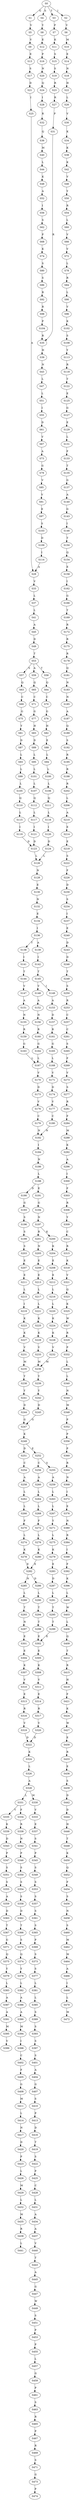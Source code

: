 strict digraph  {
	S0 -> S1 [ label = G ];
	S0 -> S2 [ label = I ];
	S0 -> S3 [ label = T ];
	S0 -> S4 [ label = S ];
	S1 -> S5 [ label = V ];
	S2 -> S6 [ label = V ];
	S3 -> S7 [ label = P ];
	S4 -> S8 [ label = Y ];
	S5 -> S9 [ label = V ];
	S6 -> S10 [ label = M ];
	S7 -> S11 [ label = K ];
	S8 -> S12 [ label = E ];
	S9 -> S13 [ label = E ];
	S10 -> S14 [ label = E ];
	S11 -> S15 [ label = S ];
	S12 -> S16 [ label = P ];
	S13 -> S17 [ label = S ];
	S14 -> S18 [ label = N ];
	S15 -> S19 [ label = S ];
	S16 -> S20 [ label = N ];
	S17 -> S21 [ label = D ];
	S18 -> S22 [ label = H ];
	S19 -> S23 [ label = R ];
	S20 -> S24 [ label = Q ];
	S21 -> S25 [ label = I ];
	S22 -> S26 [ label = L ];
	S23 -> S27 [ label = R ];
	S24 -> S28 [ label = I ];
	S25 -> S29 [ label = A ];
	S26 -> S30 [ label = V ];
	S27 -> S31 [ label = P ];
	S28 -> S32 [ label = R ];
	S29 -> S33 [ label = V ];
	S30 -> S34 [ label = K ];
	S31 -> S35 [ label = R ];
	S32 -> S36 [ label = Q ];
	S33 -> S37 [ label = L ];
	S34 -> S38 [ label = K ];
	S35 -> S39 [ label = H ];
	S36 -> S40 [ label = M ];
	S37 -> S41 [ label = L ];
	S38 -> S42 [ label = K ];
	S39 -> S43 [ label = N ];
	S40 -> S44 [ label = L ];
	S41 -> S45 [ label = A ];
	S42 -> S46 [ label = V ];
	S43 -> S47 [ label = L ];
	S44 -> S48 [ label = K ];
	S45 -> S49 [ label = D ];
	S46 -> S50 [ label = Y ];
	S47 -> S51 [ label = L ];
	S48 -> S52 [ label = A ];
	S49 -> S53 [ label = T ];
	S50 -> S54 [ label = R ];
	S51 -> S55 [ label = I ];
	S52 -> S56 [ label = I ];
	S53 -> S57 [ label = S ];
	S53 -> S58 [ label = T ];
	S53 -> S59 [ label = A ];
	S54 -> S60 [ label = L ];
	S55 -> S61 [ label = D ];
	S56 -> S62 [ label = S ];
	S57 -> S63 [ label = Q ];
	S58 -> S64 [ label = Q ];
	S59 -> S65 [ label = Q ];
	S60 -> S66 [ label = V ];
	S61 -> S67 [ label = V ];
	S62 -> S68 [ label = P ];
	S63 -> S69 [ label = C ];
	S64 -> S70 [ label = C ];
	S65 -> S71 [ label = C ];
	S66 -> S72 [ label = V ];
	S67 -> S73 [ label = A ];
	S68 -> S74 [ label = K ];
	S69 -> S75 [ label = G ];
	S70 -> S76 [ label = G ];
	S71 -> S77 [ label = G ];
	S72 -> S78 [ label = L ];
	S73 -> S79 [ label = G ];
	S74 -> S80 [ label = S ];
	S75 -> S81 [ label = Y ];
	S76 -> S82 [ label = H ];
	S77 -> S83 [ label = H ];
	S78 -> S84 [ label = R ];
	S79 -> S85 [ label = V ];
	S80 -> S86 [ label = S ];
	S81 -> S87 [ label = D ];
	S82 -> S88 [ label = E ];
	S83 -> S89 [ label = D ];
	S84 -> S90 [ label = L ];
	S85 -> S91 [ label = V ];
	S86 -> S92 [ label = R ];
	S87 -> S93 [ label = L ];
	S88 -> S94 [ label = L ];
	S89 -> S95 [ label = L ];
	S90 -> S96 [ label = V ];
	S91 -> S97 [ label = E ];
	S92 -> S98 [ label = R ];
	S93 -> S99 [ label = L ];
	S94 -> S100 [ label = L ];
	S95 -> S101 [ label = L ];
	S96 -> S102 [ label = K ];
	S97 -> S103 [ label = S ];
	S98 -> S104 [ label = P ];
	S99 -> S105 [ label = L ];
	S100 -> S106 [ label = L ];
	S101 -> S107 [ label = L ];
	S102 -> S108 [ label = S ];
	S103 -> S109 [ label = D ];
	S104 -> S35 [ label = R ];
	S105 -> S110 [ label = Q ];
	S106 -> S111 [ label = Q ];
	S107 -> S112 [ label = Q ];
	S108 -> S113 [ label = Y ];
	S109 -> S114 [ label = I ];
	S110 -> S115 [ label = L ];
	S111 -> S116 [ label = L ];
	S112 -> S117 [ label = L ];
	S113 -> S118 [ label = R ];
	S114 -> S29 [ label = A ];
	S115 -> S119 [ label = I ];
	S116 -> S120 [ label = I ];
	S117 -> S121 [ label = I ];
	S118 -> S122 [ label = T ];
	S119 -> S123 [ label = D ];
	S120 -> S124 [ label = D ];
	S121 -> S123 [ label = D ];
	S122 -> S125 [ label = E ];
	S123 -> S126 [ label = L ];
	S124 -> S126 [ label = L ];
	S125 -> S127 [ label = G ];
	S126 -> S128 [ label = N ];
	S127 -> S129 [ label = E ];
	S128 -> S130 [ label = E ];
	S129 -> S131 [ label = L ];
	S130 -> S132 [ label = N ];
	S131 -> S133 [ label = F ];
	S132 -> S134 [ label = E ];
	S133 -> S135 [ label = T ];
	S134 -> S136 [ label = I ];
	S135 -> S137 [ label = G ];
	S136 -> S138 [ label = T ];
	S136 -> S139 [ label = A ];
	S137 -> S140 [ label = A ];
	S138 -> S141 [ label = I ];
	S139 -> S142 [ label = I ];
	S140 -> S143 [ label = G ];
	S141 -> S144 [ label = T ];
	S142 -> S145 [ label = T ];
	S143 -> S146 [ label = I ];
	S144 -> S147 [ label = V ];
	S145 -> S148 [ label = V ];
	S145 -> S149 [ label = I ];
	S146 -> S150 [ label = T ];
	S147 -> S151 [ label = A ];
	S148 -> S152 [ label = A ];
	S149 -> S153 [ label = A ];
	S150 -> S154 [ label = Q ];
	S151 -> S155 [ label = N ];
	S152 -> S156 [ label = N ];
	S153 -> S157 [ label = D ];
	S154 -> S158 [ label = E ];
	S155 -> S159 [ label = R ];
	S156 -> S160 [ label = R ];
	S157 -> S161 [ label = R ];
	S158 -> S162 [ label = I ];
	S159 -> S163 [ label = G ];
	S160 -> S164 [ label = G ];
	S161 -> S165 [ label = G ];
	S162 -> S166 [ label = G ];
	S163 -> S167 [ label = L ];
	S164 -> S167 [ label = L ];
	S165 -> S168 [ label = L ];
	S166 -> S169 [ label = T ];
	S167 -> S170 [ label = V ];
	S168 -> S171 [ label = V ];
	S169 -> S172 [ label = R ];
	S170 -> S173 [ label = D ];
	S171 -> S174 [ label = D ];
	S172 -> S175 [ label = R ];
	S173 -> S176 [ label = V ];
	S174 -> S177 [ label = V ];
	S175 -> S178 [ label = R ];
	S176 -> S179 [ label = C ];
	S177 -> S180 [ label = C ];
	S178 -> S181 [ label = Q ];
	S179 -> S182 [ label = N ];
	S180 -> S182 [ label = N ];
	S181 -> S183 [ label = N ];
	S182 -> S184 [ label = I ];
	S183 -> S185 [ label = N ];
	S184 -> S186 [ label = N ];
	S185 -> S187 [ label = A ];
	S186 -> S188 [ label = L ];
	S187 -> S189 [ label = Q ];
	S188 -> S190 [ label = D ];
	S188 -> S191 [ label = E ];
	S189 -> S192 [ label = S ];
	S190 -> S193 [ label = G ];
	S191 -> S194 [ label = G ];
	S192 -> S195 [ label = R ];
	S193 -> S196 [ label = S ];
	S194 -> S197 [ label = N ];
	S195 -> S198 [ label = R ];
	S196 -> S199 [ label = S ];
	S197 -> S200 [ label = K ];
	S197 -> S201 [ label = R ];
	S198 -> S202 [ label = R ];
	S199 -> S203 [ label = S ];
	S200 -> S204 [ label = K ];
	S201 -> S205 [ label = N ];
	S202 -> S206 [ label = L ];
	S203 -> S207 [ label = E ];
	S204 -> S208 [ label = E ];
	S205 -> S209 [ label = E ];
	S206 -> S210 [ label = A ];
	S207 -> S211 [ label = E ];
	S208 -> S212 [ label = E ];
	S209 -> S213 [ label = E ];
	S210 -> S214 [ label = E ];
	S211 -> S215 [ label = L ];
	S212 -> S216 [ label = L ];
	S213 -> S217 [ label = L ];
	S214 -> S218 [ label = E ];
	S215 -> S219 [ label = I ];
	S216 -> S220 [ label = L ];
	S217 -> S221 [ label = L ];
	S218 -> S222 [ label = S ];
	S219 -> S223 [ label = K ];
	S220 -> S224 [ label = K ];
	S221 -> S225 [ label = K ];
	S222 -> S226 [ label = F ];
	S223 -> S227 [ label = K ];
	S224 -> S228 [ label = K ];
	S225 -> S229 [ label = K ];
	S226 -> S230 [ label = D ];
	S227 -> S231 [ label = V ];
	S228 -> S232 [ label = V ];
	S229 -> S233 [ label = V ];
	S230 -> S234 [ label = S ];
	S231 -> S235 [ label = M ];
	S232 -> S236 [ label = M ];
	S233 -> S236 [ label = M ];
	S234 -> S237 [ label = I ];
	S235 -> S238 [ label = Y ];
	S236 -> S239 [ label = Y ];
	S237 -> S240 [ label = E ];
	S238 -> S241 [ label = Y ];
	S239 -> S242 [ label = Y ];
	S240 -> S243 [ label = D ];
	S241 -> S244 [ label = D ];
	S242 -> S245 [ label = D ];
	S243 -> S246 [ label = D ];
	S244 -> S247 [ label = G ];
	S245 -> S247 [ label = G ];
	S246 -> S248 [ label = T ];
	S247 -> S249 [ label = K ];
	S248 -> S250 [ label = S ];
	S249 -> S251 [ label = D ];
	S249 -> S252 [ label = E ];
	S250 -> S253 [ label = R ];
	S251 -> S254 [ label = C ];
	S252 -> S255 [ label = S ];
	S252 -> S256 [ label = C ];
	S253 -> S257 [ label = C ];
	S254 -> S258 [ label = A ];
	S255 -> S259 [ label = A ];
	S256 -> S260 [ label = A ];
	S257 -> S261 [ label = C ];
	S258 -> S262 [ label = L ];
	S259 -> S263 [ label = L ];
	S260 -> S264 [ label = L ];
	S261 -> S265 [ label = S ];
	S262 -> S266 [ label = L ];
	S263 -> S267 [ label = L ];
	S264 -> S268 [ label = L ];
	S265 -> S269 [ label = F ];
	S266 -> S270 [ label = F ];
	S267 -> S271 [ label = Y ];
	S268 -> S272 [ label = F ];
	S269 -> S273 [ label = V ];
	S270 -> S274 [ label = L ];
	S271 -> S275 [ label = L ];
	S272 -> S276 [ label = L ];
	S273 -> S277 [ label = S ];
	S274 -> S278 [ label = K ];
	S275 -> S279 [ label = K ];
	S276 -> S280 [ label = K ];
	S277 -> S281 [ label = R ];
	S278 -> S282 [ label = E ];
	S279 -> S283 [ label = E ];
	S280 -> S282 [ label = E ];
	S281 -> S284 [ label = F ];
	S282 -> S285 [ label = N ];
	S282 -> S286 [ label = D ];
	S283 -> S287 [ label = D ];
	S284 -> S288 [ label = M ];
	S285 -> S289 [ label = L ];
	S286 -> S290 [ label = L ];
	S287 -> S291 [ label = L ];
	S288 -> S292 [ label = K ];
	S289 -> S293 [ label = T ];
	S290 -> S294 [ label = T ];
	S291 -> S295 [ label = T ];
	S292 -> S296 [ label = A ];
	S293 -> S297 [ label = N ];
	S294 -> S298 [ label = T ];
	S295 -> S299 [ label = T ];
	S296 -> S300 [ label = I ];
	S297 -> S301 [ label = E ];
	S298 -> S302 [ label = E ];
	S299 -> S302 [ label = E ];
	S300 -> S303 [ label = F ];
	S301 -> S304 [ label = E ];
	S302 -> S305 [ label = E ];
	S303 -> S306 [ label = R ];
	S304 -> S307 [ label = K ];
	S305 -> S308 [ label = K ];
	S306 -> S309 [ label = Y ];
	S307 -> S310 [ label = V ];
	S308 -> S311 [ label = V ];
	S309 -> S312 [ label = C ];
	S310 -> S313 [ label = E ];
	S311 -> S314 [ label = E ];
	S312 -> S315 [ label = R ];
	S313 -> S316 [ label = R ];
	S314 -> S317 [ label = R ];
	S315 -> S318 [ label = K ];
	S316 -> S319 [ label = V ];
	S317 -> S320 [ label = V ];
	S318 -> S321 [ label = V ];
	S319 -> S322 [ label = D ];
	S320 -> S322 [ label = D ];
	S321 -> S323 [ label = Q ];
	S322 -> S324 [ label = K ];
	S323 -> S325 [ label = K ];
	S324 -> S326 [ label = L ];
	S325 -> S327 [ label = W ];
	S326 -> S328 [ label = A ];
	S327 -> S329 [ label = R ];
	S328 -> S330 [ label = M ];
	S328 -> S331 [ label = L ];
	S329 -> S332 [ label = P ];
	S330 -> S333 [ label = V ];
	S331 -> S334 [ label = F ];
	S331 -> S335 [ label = Y ];
	S332 -> S336 [ label = L ];
	S333 -> S337 [ label = E ];
	S334 -> S338 [ label = R ];
	S335 -> S339 [ label = K ];
	S336 -> S340 [ label = L ];
	S337 -> S341 [ label = S ];
	S338 -> S342 [ label = N ];
	S339 -> S343 [ label = D ];
	S340 -> S344 [ label = N ];
	S341 -> S345 [ label = P ];
	S342 -> S346 [ label = P ];
	S343 -> S347 [ label = P ];
	S344 -> S348 [ label = M ];
	S345 -> S349 [ label = S ];
	S346 -> S350 [ label = S ];
	S347 -> S351 [ label = S ];
	S348 -> S352 [ label = P ];
	S349 -> S353 [ label = S ];
	S350 -> S354 [ label = S ];
	S351 -> S355 [ label = S ];
	S352 -> S356 [ label = P ];
	S353 -> S357 [ label = S ];
	S354 -> S358 [ label = S ];
	S355 -> S359 [ label = A ];
	S356 -> S360 [ label = P ];
	S357 -> S361 [ label = S ];
	S358 -> S362 [ label = D ];
	S359 -> S363 [ label = D ];
	S360 -> S364 [ label = R ];
	S361 -> S365 [ label = S ];
	S362 -> S366 [ label = T ];
	S363 -> S367 [ label = T ];
	S364 -> S368 [ label = N ];
	S365 -> S369 [ label = P ];
	S366 -> S370 [ label = S ];
	S367 -> S371 [ label = G ];
	S368 -> S372 [ label = I ];
	S369 -> S373 [ label = S ];
	S370 -> S374 [ label = Q ];
	S371 -> S375 [ label = Q ];
	S372 -> S376 [ label = E ];
	S373 -> S377 [ label = S ];
	S374 -> S378 [ label = Y ];
	S375 -> S379 [ label = Y ];
	S376 -> S380 [ label = N ];
	S377 -> S381 [ label = L ];
	S378 -> S382 [ label = L ];
	S379 -> S383 [ label = L ];
	S380 -> S384 [ label = R ];
	S381 -> S385 [ label = L ];
	S382 -> S386 [ label = A ];
	S383 -> S387 [ label = A ];
	S384 -> S388 [ label = I ];
	S385 -> S389 [ label = S ];
	S386 -> S390 [ label = A ];
	S387 -> S391 [ label = A ];
	S388 -> S392 [ label = F ];
	S389 -> S393 [ label = S ];
	S390 -> S394 [ label = M ];
	S391 -> S395 [ label = M ];
	S392 -> S396 [ label = K ];
	S393 -> S397 [ label = S ];
	S394 -> S398 [ label = I ];
	S395 -> S399 [ label = V ];
	S396 -> S400 [ label = L ];
	S397 -> S401 [ label = S ];
	S398 -> S402 [ label = C ];
	S400 -> S403 [ label = W ];
	S401 -> S404 [ label = A ];
	S402 -> S405 [ label = F ];
	S403 -> S406 [ label = L ];
	S404 -> S407 [ label = G ];
	S405 -> S408 [ label = G ];
	S406 -> S409 [ label = Q ];
	S407 -> S410 [ label = S ];
	S408 -> S411 [ label = M ];
	S409 -> S412 [ label = T ];
	S410 -> S413 [ label = P ];
	S411 -> S414 [ label = L ];
	S412 -> S415 [ label = R ];
	S413 -> S416 [ label = D ];
	S414 -> S417 [ label = N ];
	S415 -> S418 [ label = H ];
	S416 -> S419 [ label = T ];
	S417 -> S420 [ label = D ];
	S418 -> S421 [ label = F ];
	S419 -> S422 [ label = S ];
	S420 -> S423 [ label = P ];
	S421 -> S424 [ label = K ];
	S422 -> S425 [ label = P ];
	S423 -> S426 [ label = L ];
	S424 -> S427 [ label = W ];
	S425 -> S428 [ label = C ];
	S426 -> S429 [ label = M ];
	S427 -> S430 [ label = E ];
	S428 -> S431 [ label = L ];
	S429 -> S432 [ label = L ];
	S430 -> S433 [ label = R ];
	S431 -> S434 [ label = A ];
	S432 -> S435 [ label = M ];
	S433 -> S436 [ label = E ];
	S434 -> S437 [ label = A ];
	S435 -> S438 [ label = R ];
	S436 -> S439 [ label = S ];
	S437 -> S440 [ label = V ];
	S438 -> S441 [ label = L ];
	S439 -> S442 [ label = D ];
	S440 -> S443 [ label = T ];
	S442 -> S444 [ label = D ];
	S443 -> S445 [ label = A ];
	S444 -> S446 [ label = H ];
	S445 -> S447 [ label = G ];
	S446 -> S448 [ label = T ];
	S447 -> S449 [ label = W ];
	S448 -> S450 [ label = K ];
	S449 -> S451 [ label = S ];
	S450 -> S452 [ label = Q ];
	S451 -> S453 [ label = P ];
	S452 -> S454 [ label = F ];
	S453 -> S455 [ label = P ];
	S454 -> S456 [ label = S ];
	S455 -> S457 [ label = L ];
	S456 -> S458 [ label = N ];
	S457 -> S459 [ label = G ];
	S458 -> S460 [ label = S ];
	S459 -> S461 [ label = P ];
	S460 -> S462 [ label = M ];
	S461 -> S463 [ label = S ];
	S462 -> S464 [ label = M ];
	S463 -> S465 [ label = R ];
	S464 -> S466 [ label = A ];
	S465 -> S467 [ label = P ];
	S466 -> S468 [ label = I ];
	S467 -> S469 [ label = R ];
	S468 -> S470 [ label = L ];
	S469 -> S471 [ label = S ];
	S470 -> S472 [ label = M ];
	S471 -> S473 [ label = G ];
	S473 -> S474 [ label = P ];
}
